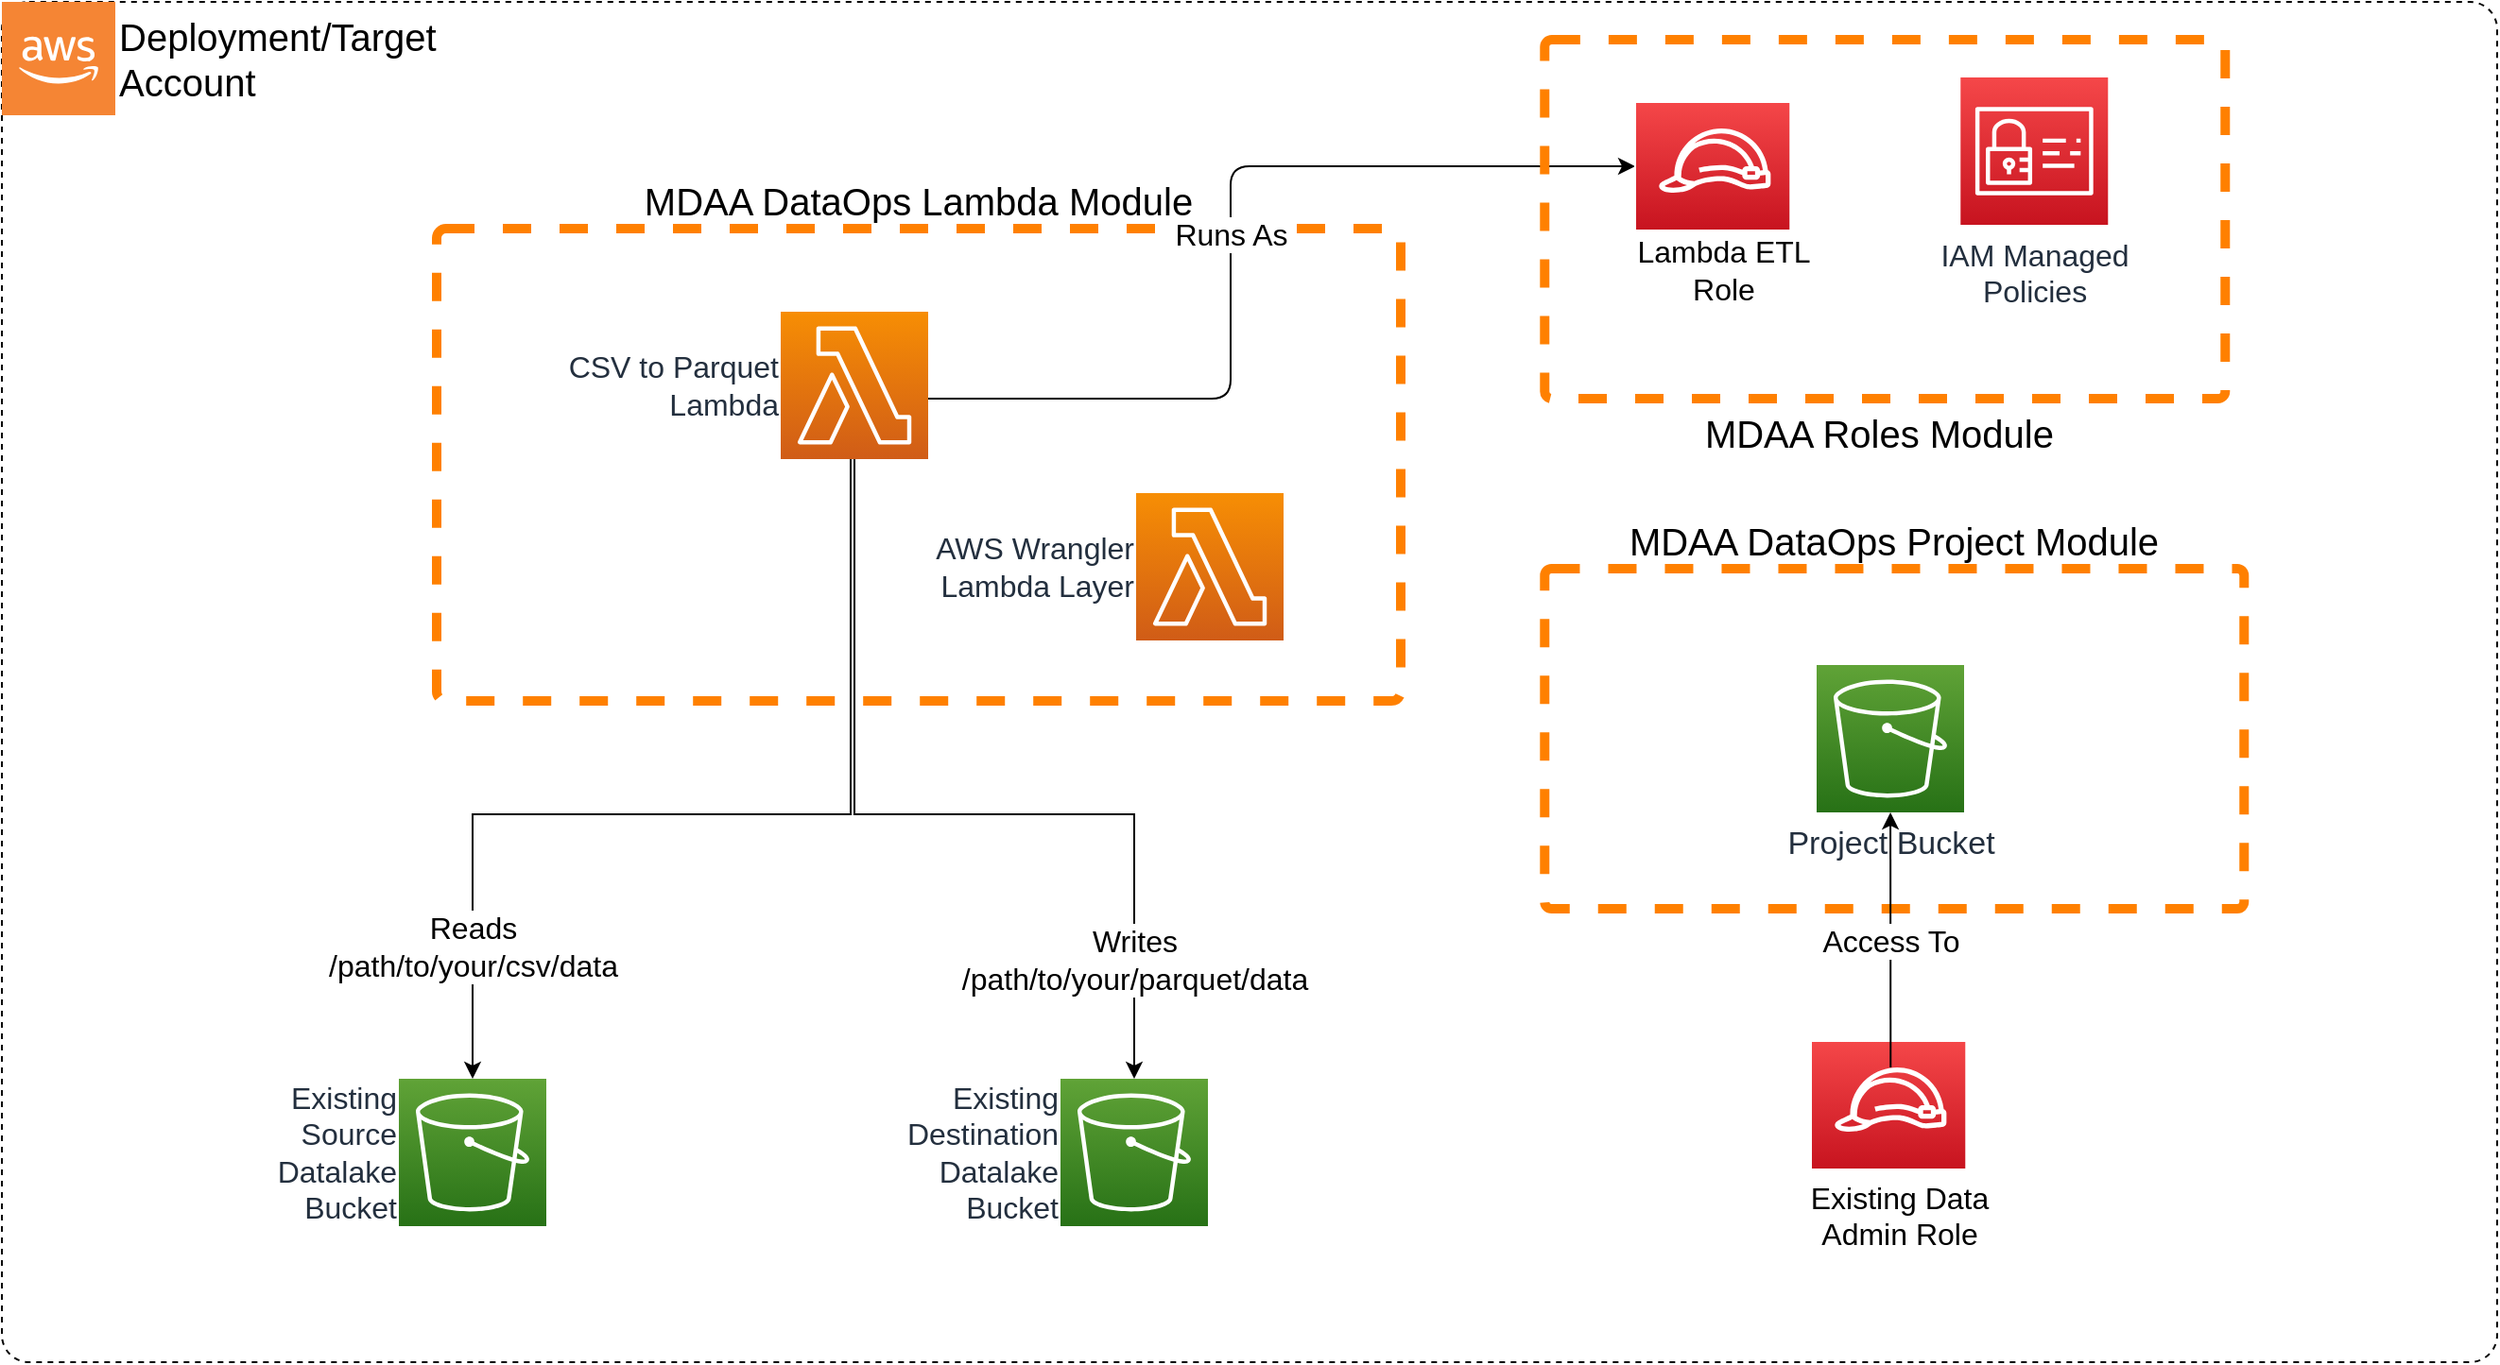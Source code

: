 <mxfile>
    <diagram id="n5W9dpHo_4uRlmlUV37y" name="Page-1">
        <mxGraphModel dx="3014" dy="886" grid="1" gridSize="10" guides="1" tooltips="1" connect="1" arrows="1" fold="1" page="1" pageScale="1" pageWidth="1700" pageHeight="1100" background="#FFFFFF" math="0" shadow="0">
            <root>
                <mxCell id="0"/>
                <mxCell id="1" parent="0"/>
                <mxCell id="Vt560z4J3A8kVG_z0Vwq-2" value="" style="rounded=1;whiteSpace=wrap;html=1;fontSize=20;fillColor=none;arcSize=2;dashed=1;" parent="1" vertex="1">
                    <mxGeometry x="-10" y="330" width="1320" height="720" as="geometry"/>
                </mxCell>
                <mxCell id="70" value="MDAA DataOps Project Module" style="rounded=1;whiteSpace=wrap;html=1;fontSize=20;fillColor=none;arcSize=2;dashed=1;labelPosition=center;verticalLabelPosition=top;align=center;verticalAlign=bottom;strokeColor=#FF8000;strokeWidth=5;" parent="1" vertex="1">
                    <mxGeometry x="806.14" y="630" width="370" height="180" as="geometry"/>
                </mxCell>
                <mxCell id="Vt560z4J3A8kVG_z0Vwq-4" value="Deployment/Target&lt;br style=&quot;font-size: 20px;&quot;&gt;Account" style="outlineConnect=0;dashed=0;verticalLabelPosition=middle;verticalAlign=middle;align=left;html=1;shape=mxgraph.aws3.cloud_2;fillColor=#F58534;gradientColor=none;labelPosition=right;fontSize=20;" parent="1" vertex="1">
                    <mxGeometry x="-10" y="330" width="60" height="60" as="geometry"/>
                </mxCell>
                <mxCell id="Vt560z4J3A8kVG_z0Vwq-16" value="Existing&lt;br&gt;Source&lt;br&gt;Datalake&lt;br&gt;Bucket" style="sketch=0;points=[[0,0,0],[0.25,0,0],[0.5,0,0],[0.75,0,0],[1,0,0],[0,1,0],[0.25,1,0],[0.5,1,0],[0.75,1,0],[1,1,0],[0,0.25,0],[0,0.5,0],[0,0.75,0],[1,0.25,0],[1,0.5,0],[1,0.75,0]];outlineConnect=0;fontColor=#232F3E;gradientColor=#60A337;gradientDirection=north;fillColor=#277116;strokeColor=#ffffff;dashed=0;verticalLabelPosition=middle;verticalAlign=middle;align=right;html=1;fontSize=16;fontStyle=0;aspect=fixed;shape=mxgraph.aws4.resourceIcon;resIcon=mxgraph.aws4.s3;labelPosition=left;" parent="1" vertex="1">
                    <mxGeometry x="200" y="900" width="78" height="78" as="geometry"/>
                </mxCell>
                <mxCell id="72" value="MDAA DataOps Lambda Module" style="rounded=1;whiteSpace=wrap;html=1;fontSize=20;fillColor=none;arcSize=2;dashed=1;labelPosition=center;verticalLabelPosition=top;align=center;verticalAlign=bottom;strokeColor=#FF8000;strokeWidth=5;" parent="1" vertex="1">
                    <mxGeometry x="220" y="450" width="510" height="250" as="geometry"/>
                </mxCell>
                <mxCell id="111" value="Runs As" style="edgeStyle=orthogonalEdgeStyle;html=1;entryX=0;entryY=0.5;entryDx=0;entryDy=0;fontSize=16;" parent="1" target="107" edge="1">
                    <mxGeometry relative="1" as="geometry">
                        <Array as="points">
                            <mxPoint x="640" y="540"/>
                            <mxPoint x="640" y="417"/>
                        </Array>
                        <mxPoint x="478" y="540" as="sourcePoint"/>
                    </mxGeometry>
                </mxCell>
                <mxCell id="78" value="&lt;span style=&quot;color: rgb(0, 0, 0); font-family: Helvetica; font-size: 16px; font-style: normal; font-variant-ligatures: normal; font-variant-caps: normal; font-weight: 400; letter-spacing: normal; orphans: 2; text-align: center; text-indent: 0px; text-transform: none; widows: 2; word-spacing: 0px; -webkit-text-stroke-width: 0px; background-color: rgb(255, 255, 255); text-decoration-thickness: initial; text-decoration-style: initial; text-decoration-color: initial; float: none; display: inline !important;&quot;&gt;Reads&lt;br&gt;/path/to/your/csv/data&lt;/span&gt;" style="edgeStyle=orthogonalEdgeStyle;rounded=0;html=1;entryX=0.5;entryY=0;entryDx=0;entryDy=0;entryPerimeter=0;fontSize=16;" parent="1" source="122" target="Vt560z4J3A8kVG_z0Vwq-16" edge="1">
                    <mxGeometry x="0.735" relative="1" as="geometry">
                        <Array as="points">
                            <mxPoint x="439" y="760"/>
                            <mxPoint x="239" y="760"/>
                        </Array>
                        <mxPoint as="offset"/>
                        <mxPoint x="439" y="778" as="sourcePoint"/>
                    </mxGeometry>
                </mxCell>
                <mxCell id="105" value="MDAA Roles Module&amp;nbsp;" style="rounded=1;whiteSpace=wrap;html=1;fontSize=20;fillColor=none;arcSize=2;dashed=1;labelPosition=center;verticalLabelPosition=bottom;align=center;verticalAlign=top;strokeColor=#FF8000;strokeWidth=5;" parent="1" vertex="1">
                    <mxGeometry x="806.14" y="350" width="360" height="190" as="geometry"/>
                </mxCell>
                <mxCell id="106" value="IAM Managed&lt;br style=&quot;font-size: 16px;&quot;&gt;Policies" style="sketch=0;points=[[0,0,0],[0.25,0,0],[0.5,0,0],[0.75,0,0],[1,0,0],[0,1,0],[0.25,1,0],[0.5,1,0],[0.75,1,0],[1,1,0],[0,0.25,0],[0,0.5,0],[0,0.75,0],[1,0.25,0],[1,0.5,0],[1,0.75,0]];outlineConnect=0;fontColor=#232F3E;gradientColor=#F54749;gradientDirection=north;fillColor=#C7131F;strokeColor=#ffffff;dashed=0;verticalLabelPosition=bottom;verticalAlign=top;align=center;html=1;fontSize=16;fontStyle=0;aspect=fixed;shape=mxgraph.aws4.resourceIcon;resIcon=mxgraph.aws4.identity_and_access_management;labelPosition=center;" parent="1" vertex="1">
                    <mxGeometry x="1026.14" y="370" width="78" height="78" as="geometry"/>
                </mxCell>
                <mxCell id="117" value="" style="group" parent="1" vertex="1" connectable="0">
                    <mxGeometry x="847" y="383" width="108" height="110" as="geometry"/>
                </mxCell>
                <mxCell id="107" value="" style="rounded=0;whiteSpace=wrap;html=1;verticalAlign=top;fillColor=#C7131F;strokeColor=#ffffff;fontColor=#232F3E;sketch=0;gradientColor=#F54749;gradientDirection=north;dashed=0;fontStyle=0;" parent="117" vertex="1">
                    <mxGeometry x="7" width="82.14" height="68" as="geometry"/>
                </mxCell>
                <mxCell id="108" value="" style="sketch=0;outlineConnect=0;dashed=0;verticalLabelPosition=bottom;verticalAlign=top;align=center;html=1;fontSize=12;fontStyle=0;aspect=fixed;pointerEvents=1;shape=mxgraph.aws4.role;" parent="117" vertex="1">
                    <mxGeometry x="19.01" y="14" width="60.27" height="34" as="geometry"/>
                </mxCell>
                <mxCell id="110" value="Lambda ETL Role" style="text;html=1;strokeColor=none;fillColor=none;align=center;verticalAlign=middle;whiteSpace=wrap;rounded=0;fontSize=16;" parent="117" vertex="1">
                    <mxGeometry y="68" width="108" height="42" as="geometry"/>
                </mxCell>
                <mxCell id="118" value="" style="group" parent="1" vertex="1" connectable="0">
                    <mxGeometry x="940" y="880" width="108" height="98" as="geometry"/>
                </mxCell>
                <mxCell id="119" value="" style="rounded=0;whiteSpace=wrap;html=1;verticalAlign=top;fillColor=#C7131F;strokeColor=#ffffff;fontColor=#232F3E;sketch=0;gradientColor=#F54749;gradientDirection=north;dashed=0;fontStyle=0;" parent="118" vertex="1">
                    <mxGeometry x="7" width="82.14" height="68" as="geometry"/>
                </mxCell>
                <mxCell id="120" value="" style="sketch=0;outlineConnect=0;dashed=0;verticalLabelPosition=bottom;verticalAlign=top;align=center;html=1;fontSize=12;fontStyle=0;aspect=fixed;pointerEvents=1;shape=mxgraph.aws4.role;" parent="118" vertex="1">
                    <mxGeometry x="19.01" y="14" width="60.27" height="34" as="geometry"/>
                </mxCell>
                <mxCell id="121" value="&lt;br&gt;Existing Data Admin Role" style="text;html=1;strokeColor=none;fillColor=none;align=center;verticalAlign=middle;whiteSpace=wrap;rounded=0;fontSize=16;" parent="118" vertex="1">
                    <mxGeometry y="68" width="108" height="30" as="geometry"/>
                </mxCell>
                <mxCell id="122" value="&lt;font style=&quot;font-size: 16px;&quot;&gt;CSV to Parquet &lt;br&gt;Lambda&lt;/font&gt;" style="sketch=0;points=[[0,0,0],[0.25,0,0],[0.5,0,0],[0.75,0,0],[1,0,0],[0,1,0],[0.25,1,0],[0.5,1,0],[0.75,1,0],[1,1,0],[0,0.25,0],[0,0.5,0],[0,0.75,0],[1,0.25,0],[1,0.5,0],[1,0.75,0]];outlineConnect=0;fontColor=#232F3E;gradientColor=#F78E04;gradientDirection=north;fillColor=#D05C17;strokeColor=#ffffff;dashed=0;verticalLabelPosition=middle;verticalAlign=middle;align=right;html=1;fontSize=12;fontStyle=0;aspect=fixed;shape=mxgraph.aws4.resourceIcon;resIcon=mxgraph.aws4.lambda;labelPosition=left;" vertex="1" parent="1">
                    <mxGeometry x="402" y="494" width="78" height="78" as="geometry"/>
                </mxCell>
                <mxCell id="123" value="&lt;font style=&quot;font-size: 17px;&quot;&gt;Project Bucket&lt;/font&gt;" style="sketch=0;points=[[0,0,0],[0.25,0,0],[0.5,0,0],[0.75,0,0],[1,0,0],[0,1,0],[0.25,1,0],[0.5,1,0],[0.75,1,0],[1,1,0],[0,0.25,0],[0,0.5,0],[0,0.75,0],[1,0.25,0],[1,0.5,0],[1,0.75,0]];outlineConnect=0;fontColor=#232F3E;gradientColor=#60A337;gradientDirection=north;fillColor=#277116;strokeColor=#ffffff;dashed=0;verticalLabelPosition=bottom;verticalAlign=top;align=center;html=1;fontSize=12;fontStyle=0;aspect=fixed;shape=mxgraph.aws4.resourceIcon;resIcon=mxgraph.aws4.s3;" vertex="1" parent="1">
                    <mxGeometry x="950" y="681" width="78" height="78" as="geometry"/>
                </mxCell>
                <mxCell id="124" value="&lt;font style=&quot;font-size: 16px;&quot;&gt;AWS Wrangler&lt;br&gt;Lambda Layer&lt;/font&gt;" style="sketch=0;points=[[0,0,0],[0.25,0,0],[0.5,0,0],[0.75,0,0],[1,0,0],[0,1,0],[0.25,1,0],[0.5,1,0],[0.75,1,0],[1,1,0],[0,0.25,0],[0,0.5,0],[0,0.75,0],[1,0.25,0],[1,0.5,0],[1,0.75,0]];outlineConnect=0;fontColor=#232F3E;gradientColor=#F78E04;gradientDirection=north;fillColor=#D05C17;strokeColor=#ffffff;dashed=0;verticalLabelPosition=middle;verticalAlign=middle;align=right;html=1;fontSize=12;fontStyle=0;aspect=fixed;shape=mxgraph.aws4.resourceIcon;resIcon=mxgraph.aws4.lambda;labelPosition=left;" vertex="1" parent="1">
                    <mxGeometry x="590" y="590" width="78" height="78" as="geometry"/>
                </mxCell>
                <mxCell id="125" value="Access To" style="edgeStyle=none;html=1;fontSize=16;" edge="1" parent="1" source="120" target="123">
                    <mxGeometry relative="1" as="geometry"/>
                </mxCell>
                <mxCell id="130" value="Existing&lt;br&gt;Destination&lt;br&gt;Datalake&lt;br&gt;Bucket" style="sketch=0;points=[[0,0,0],[0.25,0,0],[0.5,0,0],[0.75,0,0],[1,0,0],[0,1,0],[0.25,1,0],[0.5,1,0],[0.75,1,0],[1,1,0],[0,0.25,0],[0,0.5,0],[0,0.75,0],[1,0.25,0],[1,0.5,0],[1,0.75,0]];outlineConnect=0;fontColor=#232F3E;gradientColor=#60A337;gradientDirection=north;fillColor=#277116;strokeColor=#ffffff;dashed=0;verticalLabelPosition=middle;verticalAlign=middle;align=right;html=1;fontSize=16;fontStyle=0;aspect=fixed;shape=mxgraph.aws4.resourceIcon;resIcon=mxgraph.aws4.s3;labelPosition=left;" vertex="1" parent="1">
                    <mxGeometry x="550" y="900" width="78" height="78" as="geometry"/>
                </mxCell>
                <mxCell id="131" value="&lt;span style=&quot;color: rgb(0, 0, 0); font-family: Helvetica; font-size: 16px; font-style: normal; font-variant-ligatures: normal; font-variant-caps: normal; font-weight: 400; letter-spacing: normal; orphans: 2; text-align: center; text-indent: 0px; text-transform: none; widows: 2; word-spacing: 0px; -webkit-text-stroke-width: 0px; background-color: rgb(255, 255, 255); text-decoration-thickness: initial; text-decoration-style: initial; text-decoration-color: initial; float: none; display: inline !important;&quot;&gt;Writes&lt;br&gt;/path/to/your/parquet/data&lt;/span&gt;" style="edgeStyle=orthogonalEdgeStyle;rounded=0;html=1;entryX=0.5;entryY=0;entryDx=0;entryDy=0;entryPerimeter=0;fontSize=16;exitX=0.5;exitY=1;exitDx=0;exitDy=0;exitPerimeter=0;" edge="1" target="130" parent="1" source="122">
                    <mxGeometry x="0.735" relative="1" as="geometry">
                        <Array as="points">
                            <mxPoint x="441" y="760"/>
                            <mxPoint x="589" y="760"/>
                        </Array>
                        <mxPoint as="offset"/>
                        <mxPoint x="789" y="572" as="sourcePoint"/>
                    </mxGeometry>
                </mxCell>
            </root>
        </mxGraphModel>
    </diagram>
</mxfile>